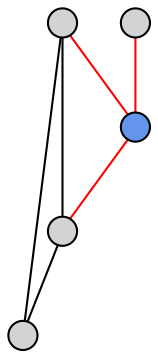 graph g {
	graph [K=1,
		outputorder=edgesfirst,
		splines=line
	];
	node [fixedsize=true,
		fontname=Arial,
		fontsize=10,
		label="\N",
		shape=circle,
		style=filled
	];
	edge [arrowhead=none,
		penwidth=1
	];

	2	[height=0.19444,
		pos="208.27,136.74",
		label="",
		width=0.19444];
	1	[height=0.19444,
		pos="164.11,110.71",
		label="",
		width=0.19444];
	2 -- 1;
	3	[height=0.19444,
		pos="258.98,119.05",
		label="",
		width=0.19444,
		style=filled, 
		fillcolor=cornflowerblue];
	3 -- 2[color=red];
	4	[height=0.19444,
		pos="181.51,140.94",
		label="",
		width=0.19444];
	4 -- 2;
	4 -- 1;
	4 -- 3[color=red];
	5	[height=0.19444,
		pos="181.51,140.94",
		label="",

		width=0.19444];
	5 -- 3[color=red];

}
